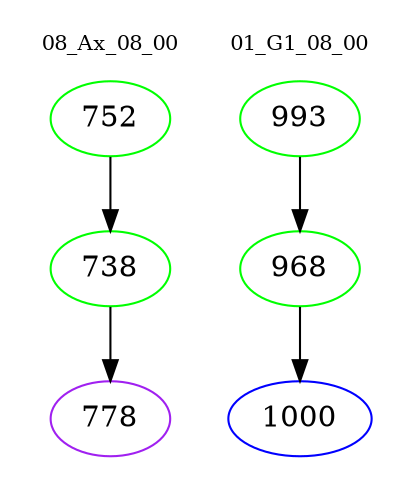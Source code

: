 digraph{
subgraph cluster_0 {
color = white
label = "08_Ax_08_00";
fontsize=10;
T0_752 [label="752", color="green"]
T0_752 -> T0_738 [color="black"]
T0_738 [label="738", color="green"]
T0_738 -> T0_778 [color="black"]
T0_778 [label="778", color="purple"]
}
subgraph cluster_1 {
color = white
label = "01_G1_08_00";
fontsize=10;
T1_993 [label="993", color="green"]
T1_993 -> T1_968 [color="black"]
T1_968 [label="968", color="green"]
T1_968 -> T1_1000 [color="black"]
T1_1000 [label="1000", color="blue"]
}
}
